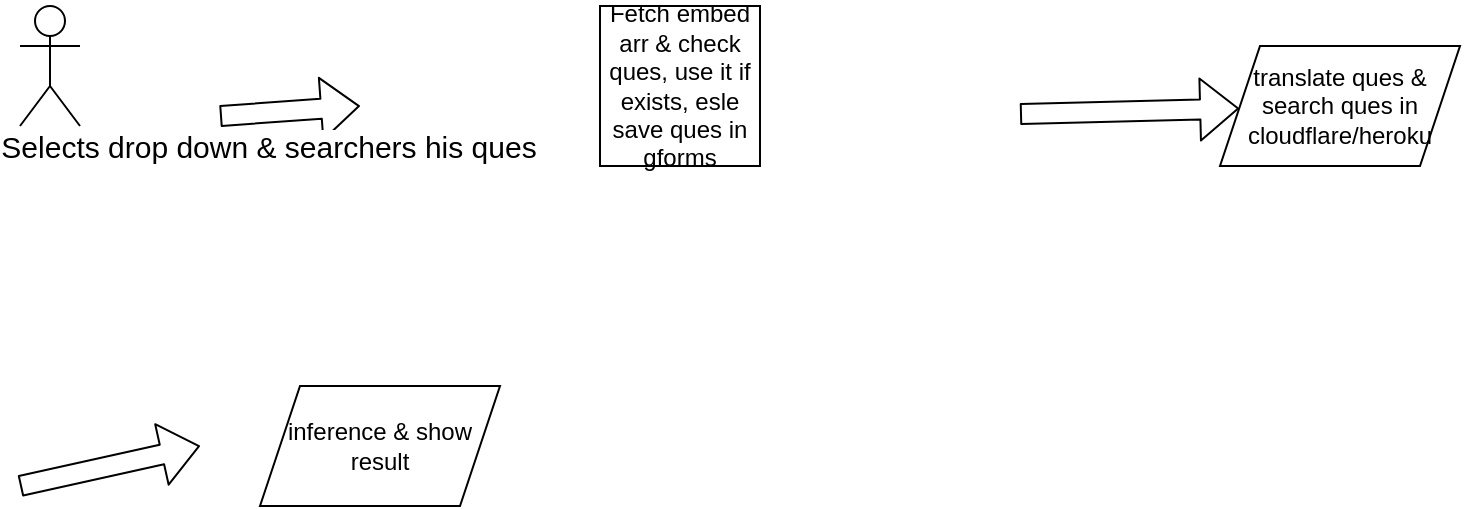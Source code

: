 <mxfile version="13.9.9" type="device"><diagram id="8JWUlP2wAXw8CdoFlbVo" name="Page-1"><mxGraphModel dx="766" dy="751" grid="1" gridSize="10" guides="1" tooltips="1" connect="1" arrows="1" fold="1" page="1" pageScale="1" pageWidth="850" pageHeight="1100" math="0" shadow="0"><root><mxCell id="0"/><mxCell id="1" parent="0"/><mxCell id="myvXKbHH6KOD1LrBWJEQ-1" value="Actor" style="shape=umlActor;verticalLabelPosition=bottom;verticalAlign=top;html=1;outlineConnect=0;" vertex="1" parent="1"><mxGeometry x="30" y="190" width="30" height="60" as="geometry"/></mxCell><mxCell id="myvXKbHH6KOD1LrBWJEQ-3" value="" style="shape=flexArrow;endArrow=classic;html=1;" edge="1" parent="1"><mxGeometry width="50" height="50" relative="1" as="geometry"><mxPoint x="130" y="245" as="sourcePoint"/><mxPoint x="200" y="240" as="targetPoint"/></mxGeometry></mxCell><mxCell id="myvXKbHH6KOD1LrBWJEQ-4" value="&lt;span style=&quot;font-size: 15px&quot;&gt;Selects drop down &amp;amp; searchers his ques&lt;/span&gt;" style="edgeLabel;html=1;align=center;verticalAlign=middle;resizable=0;points=[];" vertex="1" connectable="0" parent="myvXKbHH6KOD1LrBWJEQ-3"><mxGeometry x="-0.316" y="-1" relative="1" as="geometry"><mxPoint y="15.71" as="offset"/></mxGeometry></mxCell><mxCell id="myvXKbHH6KOD1LrBWJEQ-5" value="Fetch embed arr &amp;amp; check ques, use it if exists, esle save ques in gforms" style="whiteSpace=wrap;html=1;aspect=fixed;" vertex="1" parent="1"><mxGeometry x="320" y="190" width="80" height="80" as="geometry"/></mxCell><mxCell id="myvXKbHH6KOD1LrBWJEQ-6" value="" style="shape=flexArrow;endArrow=classic;html=1;" edge="1" parent="1" target="myvXKbHH6KOD1LrBWJEQ-7"><mxGeometry width="50" height="50" relative="1" as="geometry"><mxPoint x="530" y="244" as="sourcePoint"/><mxPoint x="520" y="240" as="targetPoint"/></mxGeometry></mxCell><mxCell id="myvXKbHH6KOD1LrBWJEQ-7" value="translate ques &amp;amp; search ques in cloudflare/heroku" style="shape=parallelogram;perimeter=parallelogramPerimeter;whiteSpace=wrap;html=1;fixedSize=1;" vertex="1" parent="1"><mxGeometry x="630" y="210" width="120" height="60" as="geometry"/></mxCell><mxCell id="myvXKbHH6KOD1LrBWJEQ-8" value="" style="shape=flexArrow;endArrow=classic;html=1;" edge="1" parent="1"><mxGeometry width="50" height="50" relative="1" as="geometry"><mxPoint x="30" y="430" as="sourcePoint"/><mxPoint x="120" y="410" as="targetPoint"/></mxGeometry></mxCell><mxCell id="myvXKbHH6KOD1LrBWJEQ-9" value="inference &amp;amp; show result" style="shape=parallelogram;perimeter=parallelogramPerimeter;whiteSpace=wrap;html=1;fixedSize=1;" vertex="1" parent="1"><mxGeometry x="150" y="380" width="120" height="60" as="geometry"/></mxCell></root></mxGraphModel></diagram></mxfile>